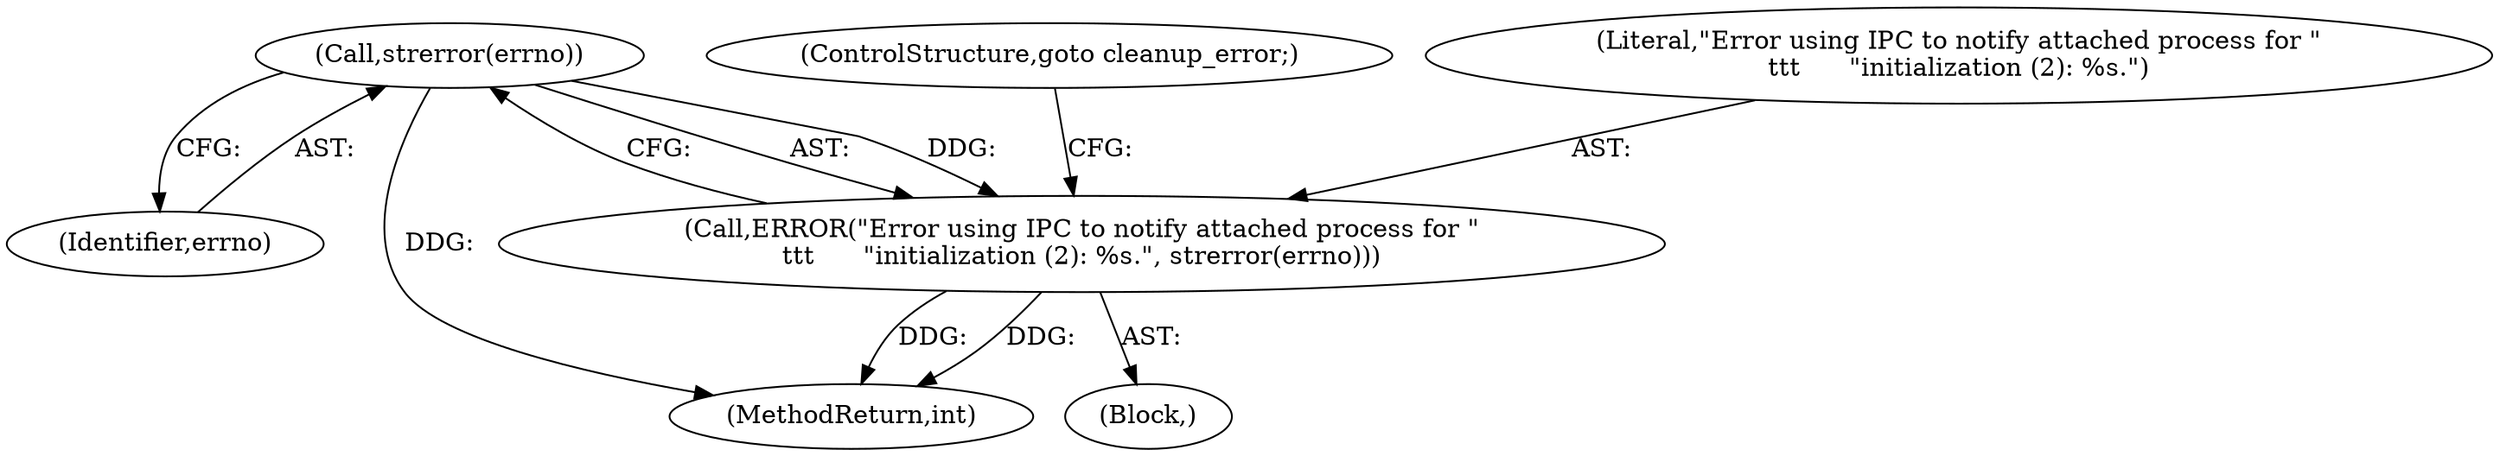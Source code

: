 digraph "0_lxc_81f466d05f2a89cb4f122ef7f593ff3f279b165c_1@API" {
"1000509" [label="(Call,strerror(errno))"];
"1000507" [label="(Call,ERROR(\"Error using IPC to notify attached process for \"\n\t\t\t      \"initialization (2): %s.\", strerror(errno)))"];
"1000509" [label="(Call,strerror(errno))"];
"1000506" [label="(Block,)"];
"1000511" [label="(ControlStructure,goto cleanup_error;)"];
"1000510" [label="(Identifier,errno)"];
"1000508" [label="(Literal,\"Error using IPC to notify attached process for \"\n\t\t\t      \"initialization (2): %s.\")"];
"1000791" [label="(MethodReturn,int)"];
"1000507" [label="(Call,ERROR(\"Error using IPC to notify attached process for \"\n\t\t\t      \"initialization (2): %s.\", strerror(errno)))"];
"1000509" -> "1000507"  [label="AST: "];
"1000509" -> "1000510"  [label="CFG: "];
"1000510" -> "1000509"  [label="AST: "];
"1000507" -> "1000509"  [label="CFG: "];
"1000509" -> "1000791"  [label="DDG: "];
"1000509" -> "1000507"  [label="DDG: "];
"1000507" -> "1000506"  [label="AST: "];
"1000508" -> "1000507"  [label="AST: "];
"1000511" -> "1000507"  [label="CFG: "];
"1000507" -> "1000791"  [label="DDG: "];
"1000507" -> "1000791"  [label="DDG: "];
}
